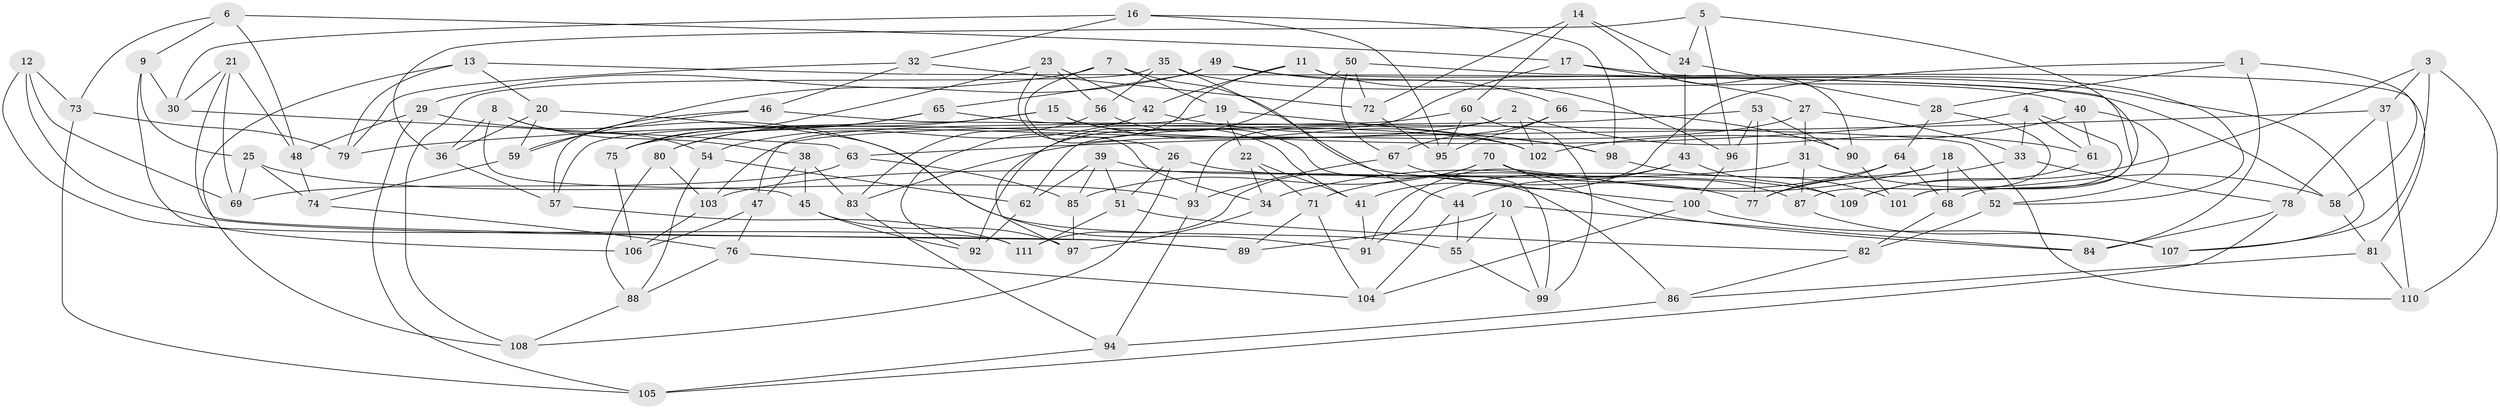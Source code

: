 // coarse degree distribution, {4: 0.3582089552238806, 6: 0.43283582089552236, 3: 0.029850746268656716, 5: 0.1791044776119403}
// Generated by graph-tools (version 1.1) at 2025/38/03/04/25 23:38:04]
// undirected, 111 vertices, 222 edges
graph export_dot {
  node [color=gray90,style=filled];
  1;
  2;
  3;
  4;
  5;
  6;
  7;
  8;
  9;
  10;
  11;
  12;
  13;
  14;
  15;
  16;
  17;
  18;
  19;
  20;
  21;
  22;
  23;
  24;
  25;
  26;
  27;
  28;
  29;
  30;
  31;
  32;
  33;
  34;
  35;
  36;
  37;
  38;
  39;
  40;
  41;
  42;
  43;
  44;
  45;
  46;
  47;
  48;
  49;
  50;
  51;
  52;
  53;
  54;
  55;
  56;
  57;
  58;
  59;
  60;
  61;
  62;
  63;
  64;
  65;
  66;
  67;
  68;
  69;
  70;
  71;
  72;
  73;
  74;
  75;
  76;
  77;
  78;
  79;
  80;
  81;
  82;
  83;
  84;
  85;
  86;
  87;
  88;
  89;
  90;
  91;
  92;
  93;
  94;
  95;
  96;
  97;
  98;
  99;
  100;
  101;
  102;
  103;
  104;
  105;
  106;
  107;
  108;
  109;
  110;
  111;
  1 -- 41;
  1 -- 84;
  1 -- 28;
  1 -- 58;
  2 -- 102;
  2 -- 93;
  2 -- 75;
  2 -- 61;
  3 -- 110;
  3 -- 107;
  3 -- 109;
  3 -- 37;
  4 -- 33;
  4 -- 61;
  4 -- 79;
  4 -- 101;
  5 -- 101;
  5 -- 36;
  5 -- 96;
  5 -- 24;
  6 -- 9;
  6 -- 48;
  6 -- 73;
  6 -- 17;
  7 -- 29;
  7 -- 100;
  7 -- 26;
  7 -- 19;
  8 -- 38;
  8 -- 45;
  8 -- 36;
  8 -- 54;
  9 -- 30;
  9 -- 25;
  9 -- 106;
  10 -- 84;
  10 -- 89;
  10 -- 55;
  10 -- 99;
  11 -- 81;
  11 -- 92;
  11 -- 42;
  11 -- 96;
  12 -- 89;
  12 -- 69;
  12 -- 111;
  12 -- 73;
  13 -- 20;
  13 -- 108;
  13 -- 58;
  13 -- 79;
  14 -- 24;
  14 -- 72;
  14 -- 60;
  14 -- 90;
  15 -- 41;
  15 -- 57;
  15 -- 80;
  15 -- 102;
  16 -- 32;
  16 -- 95;
  16 -- 98;
  16 -- 30;
  17 -- 52;
  17 -- 27;
  17 -- 92;
  18 -- 91;
  18 -- 34;
  18 -- 68;
  18 -- 52;
  19 -- 47;
  19 -- 22;
  19 -- 98;
  20 -- 36;
  20 -- 91;
  20 -- 59;
  21 -- 30;
  21 -- 48;
  21 -- 89;
  21 -- 69;
  22 -- 71;
  22 -- 34;
  22 -- 41;
  23 -- 56;
  23 -- 42;
  23 -- 75;
  23 -- 34;
  24 -- 43;
  24 -- 28;
  25 -- 69;
  25 -- 93;
  25 -- 74;
  26 -- 51;
  26 -- 109;
  26 -- 108;
  27 -- 31;
  27 -- 33;
  27 -- 83;
  28 -- 64;
  28 -- 87;
  29 -- 55;
  29 -- 105;
  29 -- 48;
  30 -- 63;
  31 -- 103;
  31 -- 58;
  31 -- 87;
  32 -- 46;
  32 -- 72;
  32 -- 79;
  33 -- 77;
  33 -- 78;
  34 -- 97;
  35 -- 56;
  35 -- 40;
  35 -- 108;
  35 -- 44;
  36 -- 57;
  37 -- 110;
  37 -- 78;
  37 -- 63;
  38 -- 47;
  38 -- 83;
  38 -- 45;
  39 -- 86;
  39 -- 62;
  39 -- 51;
  39 -- 85;
  40 -- 102;
  40 -- 61;
  40 -- 52;
  41 -- 91;
  42 -- 98;
  42 -- 54;
  43 -- 44;
  43 -- 109;
  43 -- 91;
  44 -- 55;
  44 -- 104;
  45 -- 97;
  45 -- 92;
  46 -- 110;
  46 -- 59;
  46 -- 57;
  47 -- 76;
  47 -- 106;
  48 -- 74;
  49 -- 59;
  49 -- 66;
  49 -- 65;
  49 -- 107;
  50 -- 68;
  50 -- 72;
  50 -- 97;
  50 -- 67;
  51 -- 111;
  51 -- 82;
  52 -- 82;
  53 -- 96;
  53 -- 77;
  53 -- 62;
  53 -- 90;
  54 -- 88;
  54 -- 62;
  55 -- 99;
  56 -- 99;
  56 -- 83;
  57 -- 111;
  58 -- 81;
  59 -- 74;
  60 -- 95;
  60 -- 103;
  60 -- 99;
  61 -- 109;
  62 -- 92;
  63 -- 85;
  63 -- 69;
  64 -- 77;
  64 -- 68;
  64 -- 71;
  65 -- 80;
  65 -- 75;
  65 -- 102;
  66 -- 95;
  66 -- 90;
  66 -- 67;
  67 -- 77;
  67 -- 93;
  68 -- 82;
  70 -- 84;
  70 -- 85;
  70 -- 87;
  70 -- 111;
  71 -- 89;
  71 -- 104;
  72 -- 95;
  73 -- 79;
  73 -- 105;
  74 -- 76;
  75 -- 106;
  76 -- 104;
  76 -- 88;
  78 -- 105;
  78 -- 84;
  80 -- 103;
  80 -- 88;
  81 -- 86;
  81 -- 110;
  82 -- 86;
  83 -- 94;
  85 -- 97;
  86 -- 94;
  87 -- 107;
  88 -- 108;
  90 -- 101;
  93 -- 94;
  94 -- 105;
  96 -- 100;
  98 -- 101;
  100 -- 104;
  100 -- 107;
  103 -- 106;
}
